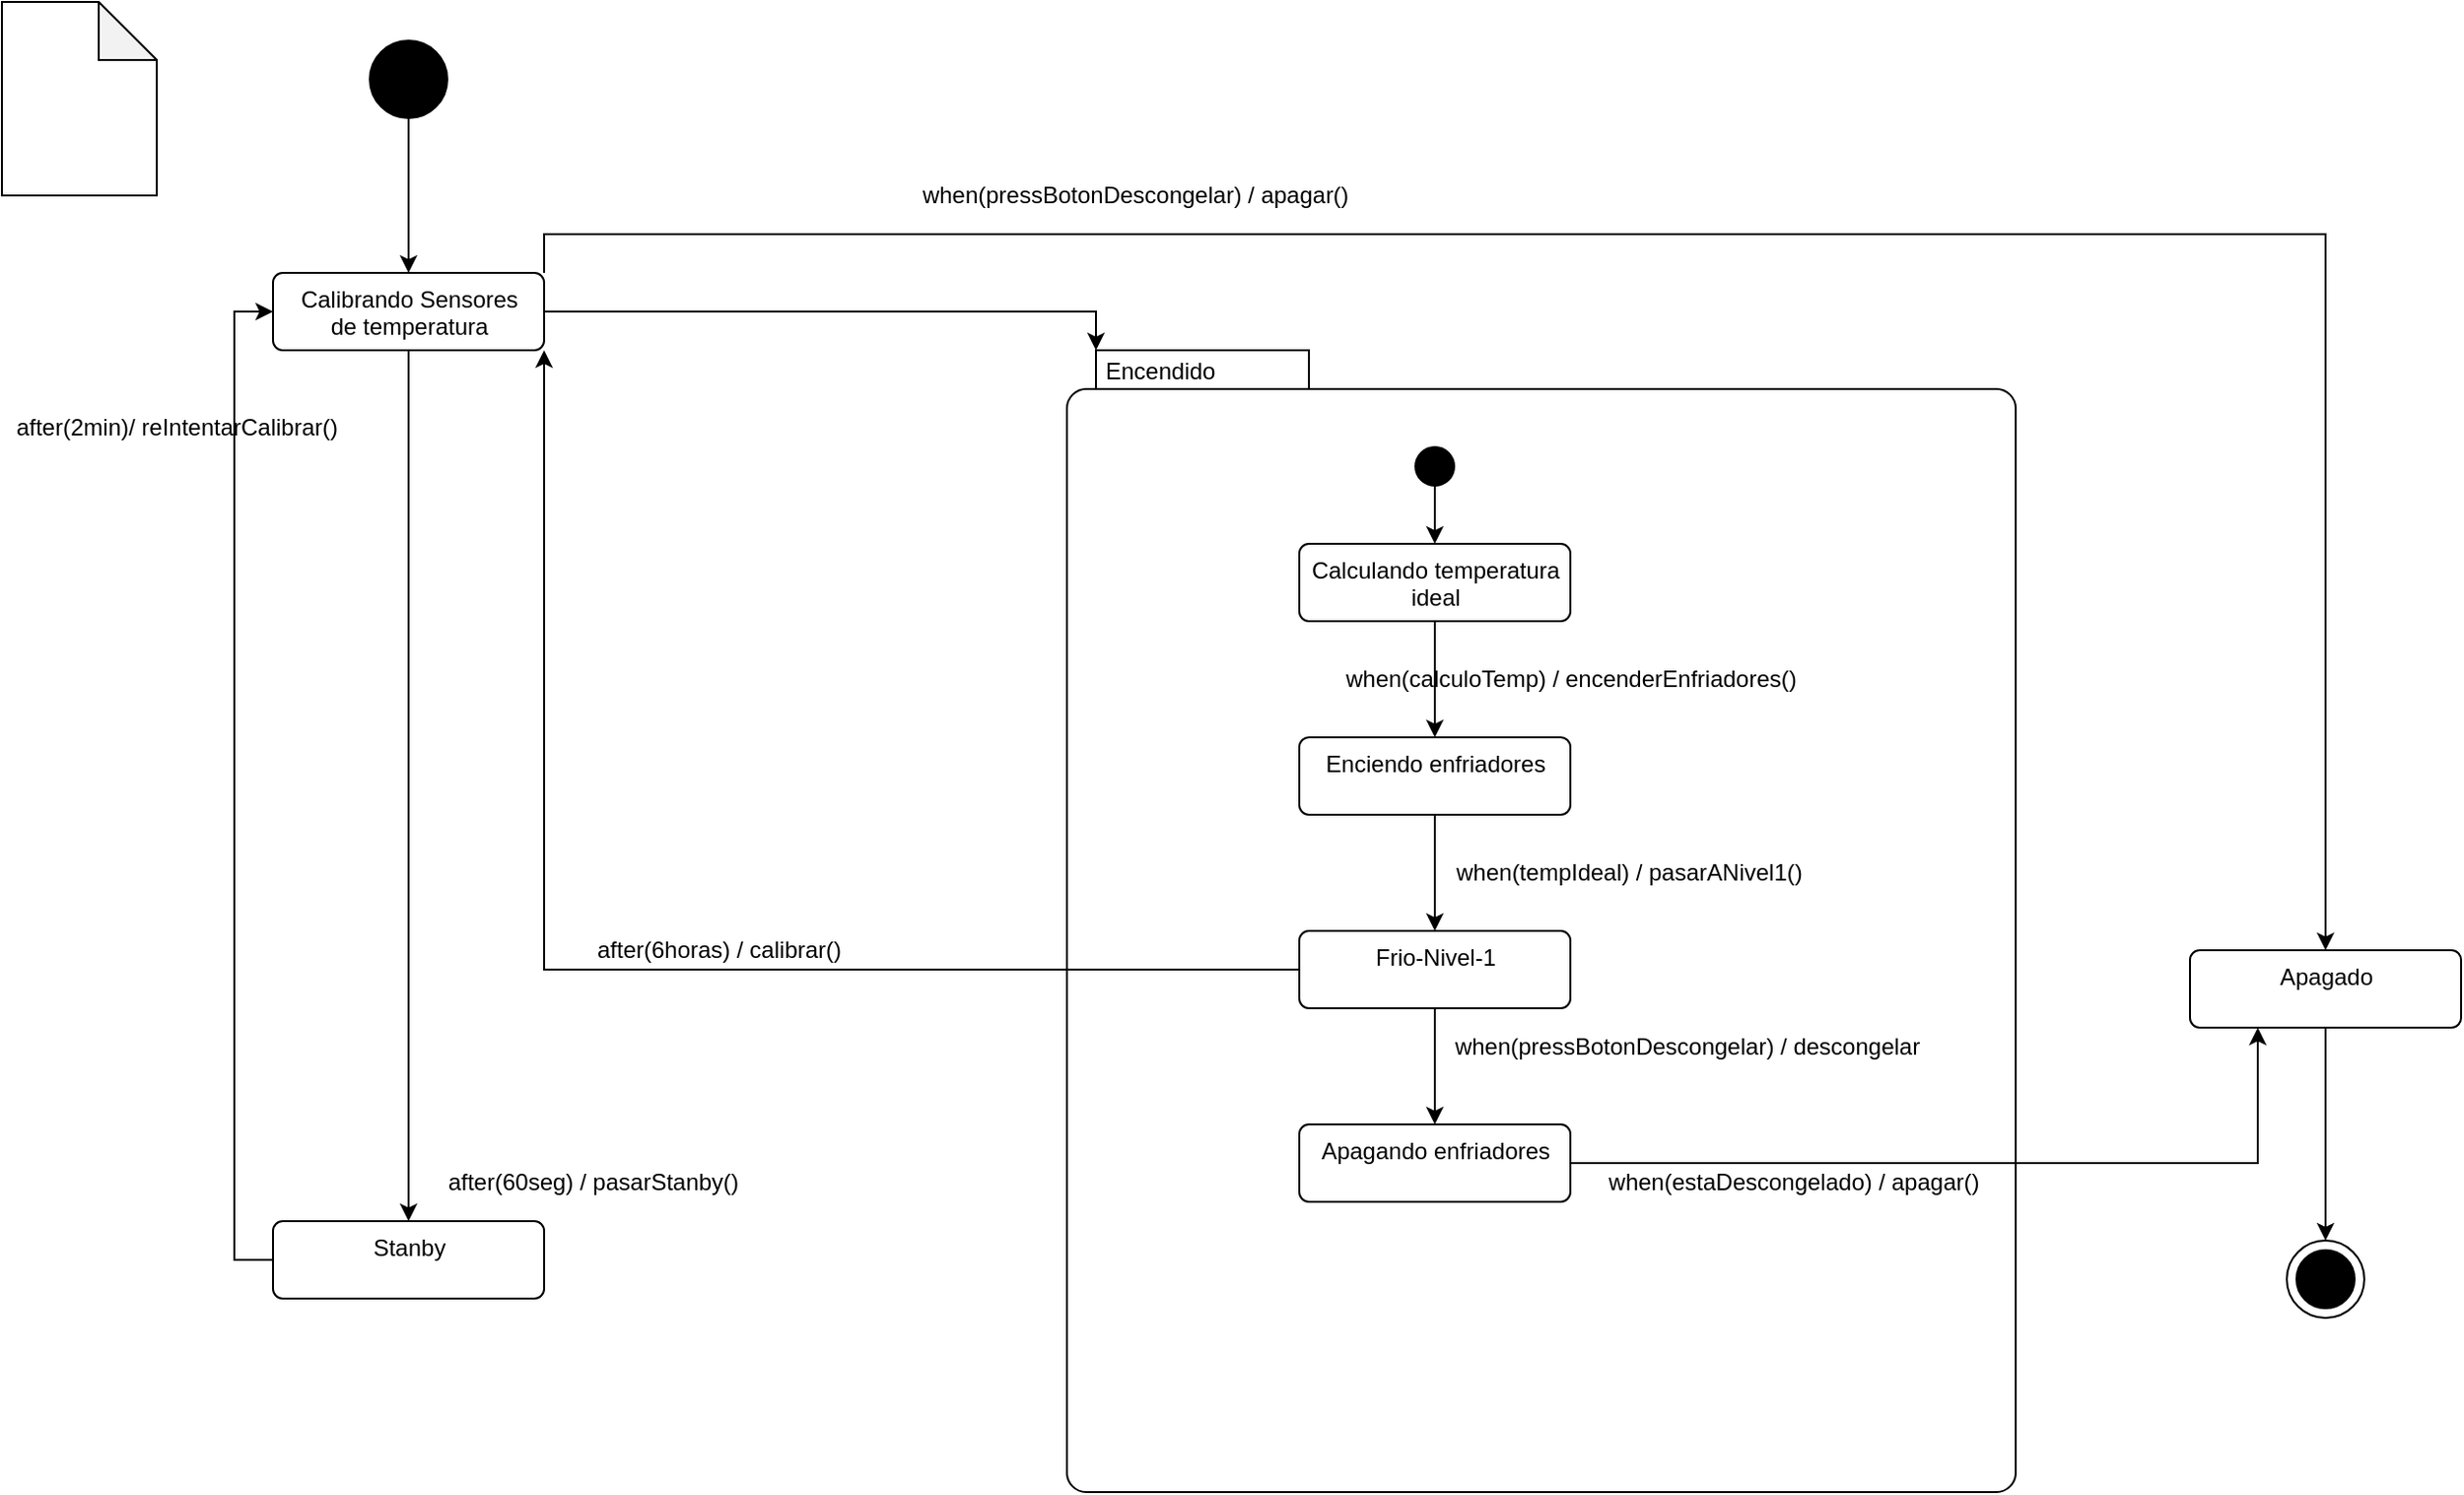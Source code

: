 <mxfile version="14.8.0" type="github">
  <diagram name="Page-1" id="58cdce13-f638-feb5-8d6f-7d28b1aa9fa0">
    <mxGraphModel dx="1141" dy="773" grid="1" gridSize="10" guides="1" tooltips="1" connect="1" arrows="1" fold="1" page="1" pageScale="1" pageWidth="1100" pageHeight="850" background="none" math="0" shadow="0">
      <root>
        <mxCell id="0" />
        <mxCell id="1" parent="0" />
        <mxCell id="OIYtAW53aJ4qiRj4OkRY-7" style="edgeStyle=orthogonalEdgeStyle;rounded=0;orthogonalLoop=1;jettySize=auto;html=1;exitX=0.5;exitY=1;exitDx=0;exitDy=0;" edge="1" parent="1" source="OIYtAW53aJ4qiRj4OkRY-1" target="OIYtAW53aJ4qiRj4OkRY-6">
          <mxGeometry relative="1" as="geometry" />
        </mxCell>
        <mxCell id="OIYtAW53aJ4qiRj4OkRY-17" style="edgeStyle=orthogonalEdgeStyle;rounded=0;orthogonalLoop=1;jettySize=auto;html=1;exitX=1;exitY=0.5;exitDx=0;exitDy=0;entryX=0;entryY=0;entryDx=15;entryDy=0;entryPerimeter=0;" edge="1" parent="1" source="OIYtAW53aJ4qiRj4OkRY-1" target="OIYtAW53aJ4qiRj4OkRY-11">
          <mxGeometry relative="1" as="geometry" />
        </mxCell>
        <mxCell id="OIYtAW53aJ4qiRj4OkRY-34" style="edgeStyle=orthogonalEdgeStyle;rounded=0;orthogonalLoop=1;jettySize=auto;html=1;exitX=1;exitY=0;exitDx=0;exitDy=0;" edge="1" parent="1" source="OIYtAW53aJ4qiRj4OkRY-1" target="OIYtAW53aJ4qiRj4OkRY-28">
          <mxGeometry relative="1" as="geometry" />
        </mxCell>
        <mxCell id="OIYtAW53aJ4qiRj4OkRY-1" value="Calibrando Sensores &lt;br&gt;de temperatura" style="html=1;align=center;verticalAlign=top;rounded=1;absoluteArcSize=1;arcSize=10;dashed=0;" vertex="1" parent="1">
          <mxGeometry x="360" y="160" width="140" height="40" as="geometry" />
        </mxCell>
        <mxCell id="OIYtAW53aJ4qiRj4OkRY-5" style="edgeStyle=orthogonalEdgeStyle;rounded=0;orthogonalLoop=1;jettySize=auto;html=1;exitX=0.5;exitY=1;exitDx=0;exitDy=0;entryX=0.5;entryY=0;entryDx=0;entryDy=0;" edge="1" parent="1" source="OIYtAW53aJ4qiRj4OkRY-4" target="OIYtAW53aJ4qiRj4OkRY-1">
          <mxGeometry relative="1" as="geometry" />
        </mxCell>
        <mxCell id="OIYtAW53aJ4qiRj4OkRY-4" value="" style="shape=ellipse;html=1;fillColor=#000000;fontSize=18;fontColor=#ffffff;" vertex="1" parent="1">
          <mxGeometry x="410" y="40" width="40" height="40" as="geometry" />
        </mxCell>
        <mxCell id="OIYtAW53aJ4qiRj4OkRY-9" style="edgeStyle=orthogonalEdgeStyle;rounded=0;orthogonalLoop=1;jettySize=auto;html=1;exitX=0;exitY=0.5;exitDx=0;exitDy=0;entryX=0;entryY=0.5;entryDx=0;entryDy=0;" edge="1" parent="1" source="OIYtAW53aJ4qiRj4OkRY-6" target="OIYtAW53aJ4qiRj4OkRY-1">
          <mxGeometry relative="1" as="geometry" />
        </mxCell>
        <mxCell id="OIYtAW53aJ4qiRj4OkRY-6" value="Stanby" style="html=1;align=center;verticalAlign=top;rounded=1;absoluteArcSize=1;arcSize=10;dashed=0;" vertex="1" parent="1">
          <mxGeometry x="360" y="650" width="140" height="40" as="geometry" />
        </mxCell>
        <mxCell id="OIYtAW53aJ4qiRj4OkRY-8" value="after(60seg) / pasarStanby()" style="text;html=1;align=center;verticalAlign=middle;resizable=0;points=[];autosize=1;strokeColor=none;" vertex="1" parent="1">
          <mxGeometry x="440" y="620" width="170" height="20" as="geometry" />
        </mxCell>
        <mxCell id="OIYtAW53aJ4qiRj4OkRY-10" value="after(2min)/ reIntentarCalibrar()" style="text;html=1;align=center;verticalAlign=middle;resizable=0;points=[];autosize=1;strokeColor=none;" vertex="1" parent="1">
          <mxGeometry x="220" y="230" width="180" height="20" as="geometry" />
        </mxCell>
        <mxCell id="OIYtAW53aJ4qiRj4OkRY-11" value="Encendido" style="shape=mxgraph.sysml.compState;align=left;verticalAlign=top;spacingTop=-3;spacingLeft=18;strokeWidth=1;recursiveResize=0;" vertex="1" parent="1">
          <mxGeometry x="770" y="200" width="490" height="590" as="geometry" />
        </mxCell>
        <mxCell id="OIYtAW53aJ4qiRj4OkRY-21" style="edgeStyle=orthogonalEdgeStyle;rounded=0;orthogonalLoop=1;jettySize=auto;html=1;exitX=0.5;exitY=1;exitDx=0;exitDy=0;entryX=0.5;entryY=0;entryDx=0;entryDy=0;" edge="1" parent="OIYtAW53aJ4qiRj4OkRY-11" source="OIYtAW53aJ4qiRj4OkRY-12" target="OIYtAW53aJ4qiRj4OkRY-20">
          <mxGeometry relative="1" as="geometry" />
        </mxCell>
        <mxCell id="OIYtAW53aJ4qiRj4OkRY-12" value="" style="shape=ellipse;html=1;fillColor=#000000;verticalLabelPosition=bottom;labelBackgroundColor=#ffffff;verticalAlign=top;" vertex="1" parent="OIYtAW53aJ4qiRj4OkRY-11">
          <mxGeometry x="180" y="50" width="20" height="20" as="geometry" />
        </mxCell>
        <mxCell id="OIYtAW53aJ4qiRj4OkRY-23" style="edgeStyle=orthogonalEdgeStyle;rounded=0;orthogonalLoop=1;jettySize=auto;html=1;exitX=0.5;exitY=1;exitDx=0;exitDy=0;entryX=0.5;entryY=0;entryDx=0;entryDy=0;" edge="1" parent="OIYtAW53aJ4qiRj4OkRY-11" source="OIYtAW53aJ4qiRj4OkRY-20" target="OIYtAW53aJ4qiRj4OkRY-22">
          <mxGeometry relative="1" as="geometry" />
        </mxCell>
        <mxCell id="OIYtAW53aJ4qiRj4OkRY-20" value="Calculando temperatura&lt;br&gt;ideal" style="html=1;align=center;verticalAlign=top;rounded=1;absoluteArcSize=1;arcSize=10;dashed=0;" vertex="1" parent="OIYtAW53aJ4qiRj4OkRY-11">
          <mxGeometry x="120" y="100" width="140" height="40" as="geometry" />
        </mxCell>
        <mxCell id="OIYtAW53aJ4qiRj4OkRY-26" style="edgeStyle=orthogonalEdgeStyle;rounded=0;orthogonalLoop=1;jettySize=auto;html=1;exitX=0.5;exitY=1;exitDx=0;exitDy=0;" edge="1" parent="OIYtAW53aJ4qiRj4OkRY-11" source="OIYtAW53aJ4qiRj4OkRY-22" target="OIYtAW53aJ4qiRj4OkRY-25">
          <mxGeometry relative="1" as="geometry" />
        </mxCell>
        <mxCell id="OIYtAW53aJ4qiRj4OkRY-22" value="Enciendo enfriadores" style="html=1;align=center;verticalAlign=top;rounded=1;absoluteArcSize=1;arcSize=10;dashed=0;" vertex="1" parent="OIYtAW53aJ4qiRj4OkRY-11">
          <mxGeometry x="120" y="200" width="140" height="40" as="geometry" />
        </mxCell>
        <mxCell id="OIYtAW53aJ4qiRj4OkRY-24" value="when(calculoTemp) / encenderEnfriadores()" style="text;html=1;align=center;verticalAlign=middle;resizable=0;points=[];autosize=1;strokeColor=none;" vertex="1" parent="OIYtAW53aJ4qiRj4OkRY-11">
          <mxGeometry x="135" y="160" width="250" height="20" as="geometry" />
        </mxCell>
        <mxCell id="OIYtAW53aJ4qiRj4OkRY-30" style="edgeStyle=orthogonalEdgeStyle;rounded=0;orthogonalLoop=1;jettySize=auto;html=1;exitX=0.5;exitY=1;exitDx=0;exitDy=0;entryX=0.5;entryY=0;entryDx=0;entryDy=0;" edge="1" parent="OIYtAW53aJ4qiRj4OkRY-11" source="OIYtAW53aJ4qiRj4OkRY-25" target="OIYtAW53aJ4qiRj4OkRY-29">
          <mxGeometry relative="1" as="geometry" />
        </mxCell>
        <mxCell id="OIYtAW53aJ4qiRj4OkRY-25" value="Frio-Nivel-1" style="html=1;align=center;verticalAlign=top;rounded=1;absoluteArcSize=1;arcSize=10;dashed=0;" vertex="1" parent="OIYtAW53aJ4qiRj4OkRY-11">
          <mxGeometry x="120" y="300" width="140" height="40" as="geometry" />
        </mxCell>
        <mxCell id="OIYtAW53aJ4qiRj4OkRY-27" value="when(tempIdeal) / pasarANivel1()" style="text;html=1;align=center;verticalAlign=middle;resizable=0;points=[];autosize=1;strokeColor=none;" vertex="1" parent="OIYtAW53aJ4qiRj4OkRY-11">
          <mxGeometry x="195" y="260" width="190" height="20" as="geometry" />
        </mxCell>
        <mxCell id="OIYtAW53aJ4qiRj4OkRY-29" value="Apagando enfriadores" style="html=1;align=center;verticalAlign=top;rounded=1;absoluteArcSize=1;arcSize=10;dashed=0;" vertex="1" parent="OIYtAW53aJ4qiRj4OkRY-11">
          <mxGeometry x="120" y="400" width="140" height="40" as="geometry" />
        </mxCell>
        <mxCell id="OIYtAW53aJ4qiRj4OkRY-31" value="when(pressBotonDescongelar) / descongelar" style="text;html=1;align=center;verticalAlign=middle;resizable=0;points=[];autosize=1;strokeColor=none;" vertex="1" parent="OIYtAW53aJ4qiRj4OkRY-11">
          <mxGeometry x="190" y="350" width="260" height="20" as="geometry" />
        </mxCell>
        <mxCell id="OIYtAW53aJ4qiRj4OkRY-33" value="when(estaDescongelado) / apagar()" style="text;html=1;align=center;verticalAlign=middle;resizable=0;points=[];autosize=1;strokeColor=none;" vertex="1" parent="OIYtAW53aJ4qiRj4OkRY-11">
          <mxGeometry x="270" y="420" width="210" height="20" as="geometry" />
        </mxCell>
        <mxCell id="OIYtAW53aJ4qiRj4OkRY-39" style="edgeStyle=orthogonalEdgeStyle;rounded=0;orthogonalLoop=1;jettySize=auto;html=1;exitX=0.5;exitY=1;exitDx=0;exitDy=0;" edge="1" parent="1" source="OIYtAW53aJ4qiRj4OkRY-28" target="OIYtAW53aJ4qiRj4OkRY-38">
          <mxGeometry relative="1" as="geometry" />
        </mxCell>
        <mxCell id="OIYtAW53aJ4qiRj4OkRY-28" value="Apagado" style="html=1;align=center;verticalAlign=top;rounded=1;absoluteArcSize=1;arcSize=10;dashed=0;" vertex="1" parent="1">
          <mxGeometry x="1350" y="510" width="140" height="40" as="geometry" />
        </mxCell>
        <mxCell id="OIYtAW53aJ4qiRj4OkRY-32" style="edgeStyle=orthogonalEdgeStyle;rounded=0;orthogonalLoop=1;jettySize=auto;html=1;exitX=1;exitY=0.5;exitDx=0;exitDy=0;entryX=0.25;entryY=1;entryDx=0;entryDy=0;" edge="1" parent="1" source="OIYtAW53aJ4qiRj4OkRY-29" target="OIYtAW53aJ4qiRj4OkRY-28">
          <mxGeometry relative="1" as="geometry" />
        </mxCell>
        <mxCell id="OIYtAW53aJ4qiRj4OkRY-35" value="when(pressBotonDescongelar) / apagar()" style="text;html=1;align=center;verticalAlign=middle;resizable=0;points=[];autosize=1;strokeColor=none;" vertex="1" parent="1">
          <mxGeometry x="685" y="110" width="240" height="20" as="geometry" />
        </mxCell>
        <mxCell id="OIYtAW53aJ4qiRj4OkRY-36" style="edgeStyle=orthogonalEdgeStyle;rounded=0;orthogonalLoop=1;jettySize=auto;html=1;exitX=0;exitY=0.5;exitDx=0;exitDy=0;entryX=1;entryY=1;entryDx=0;entryDy=0;" edge="1" parent="1" source="OIYtAW53aJ4qiRj4OkRY-25" target="OIYtAW53aJ4qiRj4OkRY-1">
          <mxGeometry relative="1" as="geometry" />
        </mxCell>
        <mxCell id="OIYtAW53aJ4qiRj4OkRY-37" value="after(6horas) / calibrar()" style="text;html=1;align=center;verticalAlign=middle;resizable=0;points=[];autosize=1;strokeColor=none;" vertex="1" parent="1">
          <mxGeometry x="520" y="500" width="140" height="20" as="geometry" />
        </mxCell>
        <mxCell id="OIYtAW53aJ4qiRj4OkRY-38" value="" style="shape=mxgraph.sysml.actFinal;html=1;verticalLabelPosition=bottom;labelBackgroundColor=#ffffff;verticalAlign=top;" vertex="1" parent="1">
          <mxGeometry x="1400" y="660" width="40" height="40" as="geometry" />
        </mxCell>
        <mxCell id="OIYtAW53aJ4qiRj4OkRY-40" value="" style="shape=note;whiteSpace=wrap;html=1;backgroundOutline=1;darkOpacity=0.05;" vertex="1" parent="1">
          <mxGeometry x="220" y="20" width="80" height="100" as="geometry" />
        </mxCell>
      </root>
    </mxGraphModel>
  </diagram>
</mxfile>
